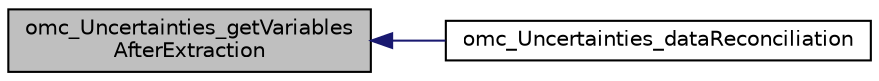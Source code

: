 digraph "omc_Uncertainties_getVariablesAfterExtraction"
{
  edge [fontname="Helvetica",fontsize="10",labelfontname="Helvetica",labelfontsize="10"];
  node [fontname="Helvetica",fontsize="10",shape=record];
  rankdir="LR";
  Node750 [label="omc_Uncertainties_getVariables\lAfterExtraction",height=0.2,width=0.4,color="black", fillcolor="grey75", style="filled", fontcolor="black"];
  Node750 -> Node751 [dir="back",color="midnightblue",fontsize="10",style="solid",fontname="Helvetica"];
  Node751 [label="omc_Uncertainties_dataReconciliation",height=0.2,width=0.4,color="black", fillcolor="white", style="filled",URL="$d2/dea/_uncertainties_8h.html#a55322c2ca75955cdedfc73dd273a460b"];
}
